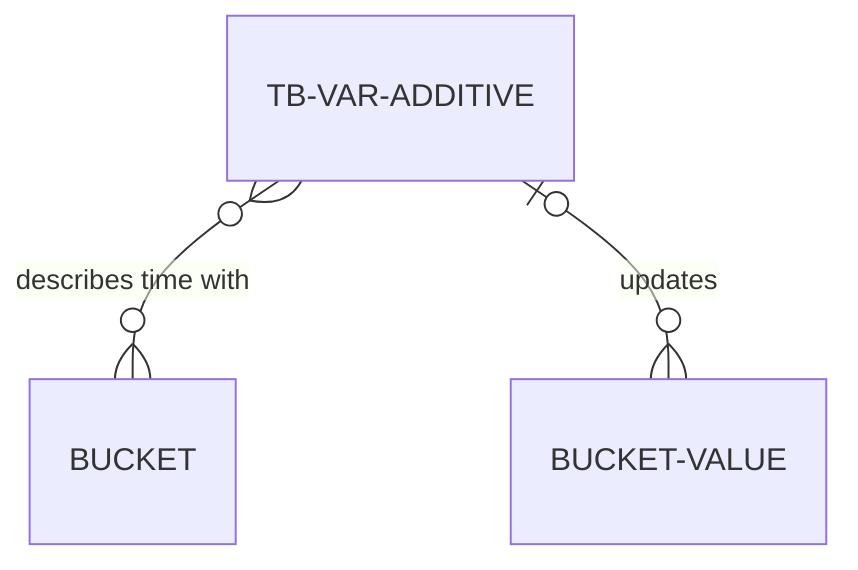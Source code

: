 erDiagram
    TB-VAR-ADDITIVE o{--o{ BUCKET : "describes time with"
    TB-VAR-ADDITIVE o|--o{ BUCKET-VALUE : "updates"